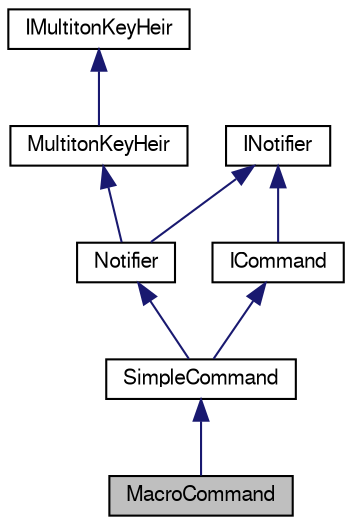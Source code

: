 digraph G
{
  edge [fontname="FreeSans",fontsize="10",labelfontname="FreeSans",labelfontsize="10"];
  node [fontname="FreeSans",fontsize="10",shape=record];
  Node1 [label="MacroCommand",height=0.2,width=0.4,color="black", fillcolor="grey75", style="filled" fontcolor="black"];
  Node2 -> Node1 [dir=back,color="midnightblue",fontsize="10",style="solid",fontname="FreeSans"];
  Node2 [label="SimpleCommand",height=0.2,width=0.4,color="black", fillcolor="white", style="filled",URL="$class_simple_command.html",tooltip="A base ICommand implementation."];
  Node3 -> Node2 [dir=back,color="midnightblue",fontsize="10",style="solid",fontname="FreeSans"];
  Node3 [label="Notifier",height=0.2,width=0.4,color="black", fillcolor="white", style="filled",URL="$class_notifier.html",tooltip="A Base INotifier implementation."];
  Node4 -> Node3 [dir=back,color="midnightblue",fontsize="10",style="solid",fontname="FreeSans"];
  Node4 [label="MultitonKeyHeir",height=0.2,width=0.4,color="black", fillcolor="white", style="filled",URL="$class_multiton_key_heir.html",tooltip="Multiton key holding class."];
  Node5 -> Node4 [dir=back,color="midnightblue",fontsize="10",style="solid",fontname="FreeSans"];
  Node5 [label="IMultitonKeyHeir",height=0.2,width=0.4,color="black", fillcolor="white", style="filled",URL="$class_i_multiton_key_heir.html",tooltip="Contains a multiton key."];
  Node6 -> Node3 [dir=back,color="midnightblue",fontsize="10",style="solid",fontname="FreeSans"];
  Node6 [label="INotifier",height=0.2,width=0.4,color="black", fillcolor="white", style="filled",URL="$class_i_notifier.html",tooltip="The interface definition for a PureMVC Notifier."];
  Node7 -> Node2 [dir=back,color="midnightblue",fontsize="10",style="solid",fontname="FreeSans"];
  Node7 [label="ICommand",height=0.2,width=0.4,color="black", fillcolor="white", style="filled",URL="$class_i_command.html",tooltip="The interface definition for a PureMVC Command."];
  Node6 -> Node7 [dir=back,color="midnightblue",fontsize="10",style="solid",fontname="FreeSans"];
}
